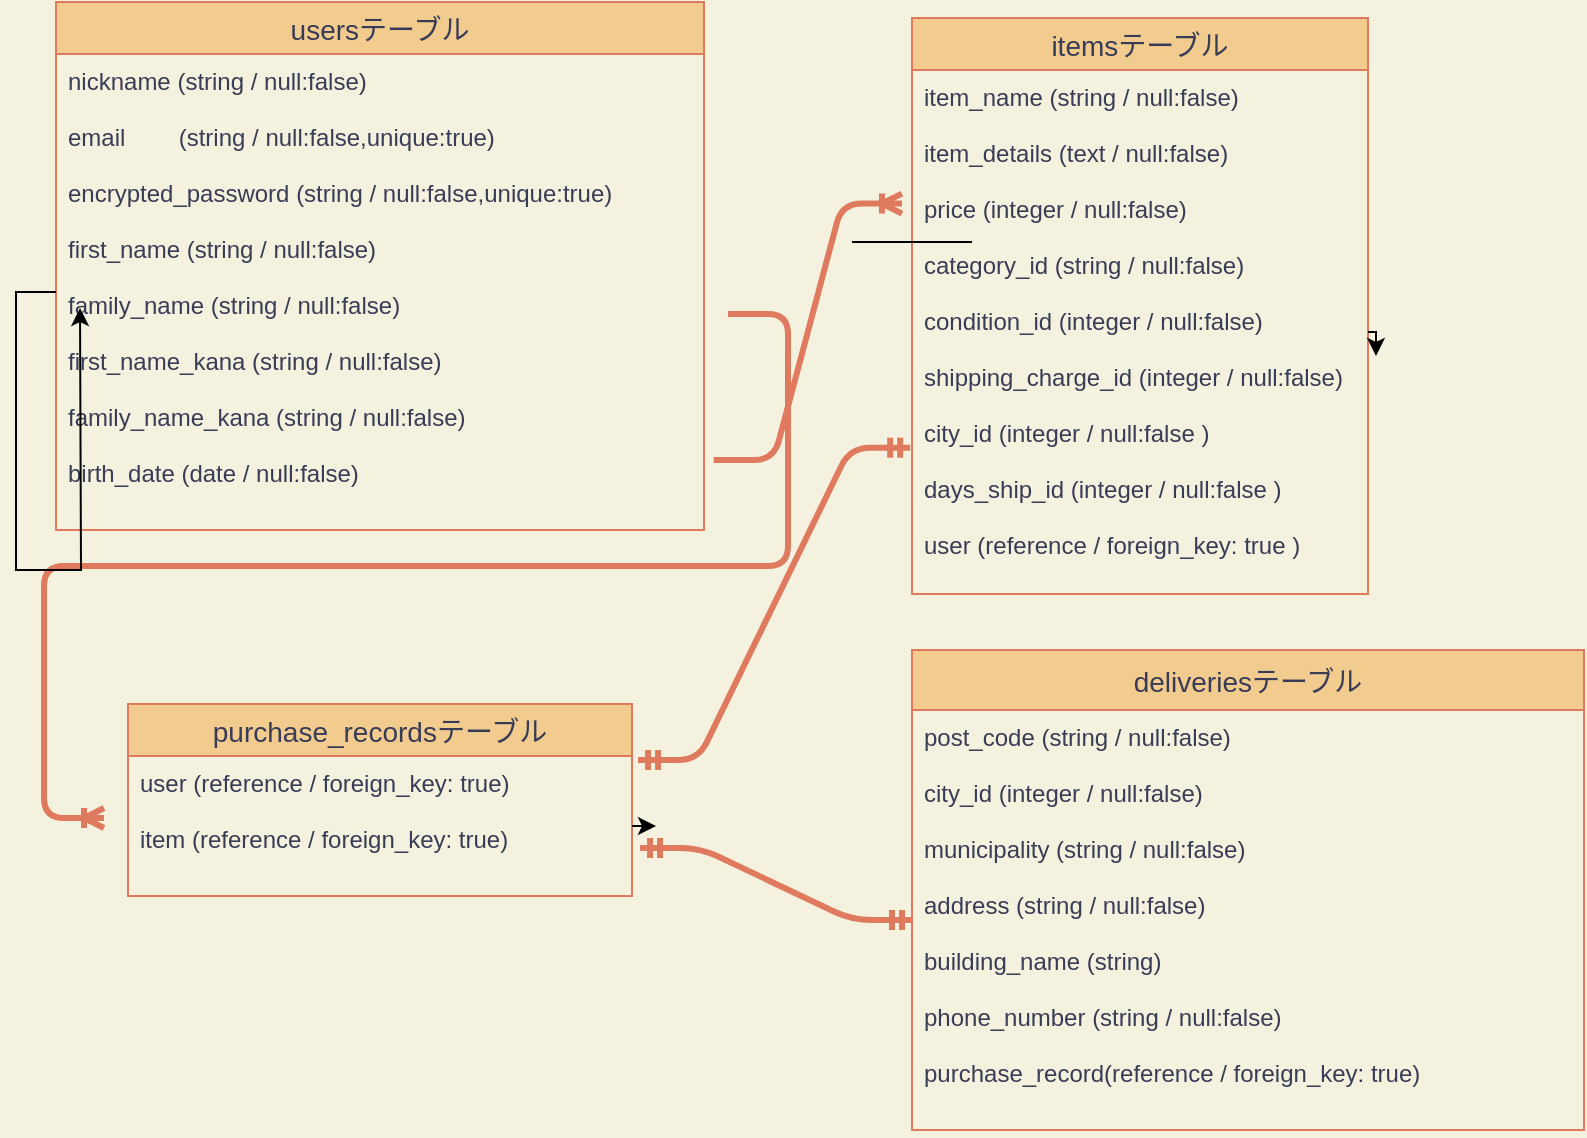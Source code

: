 <mxfile>
    <diagram id="Vfl8BwKdOU-0nrbI-BSE" name="ページ1">
        <mxGraphModel dx="1289" dy="566" grid="1" gridSize="12" guides="1" tooltips="1" connect="1" arrows="1" fold="1" page="0" pageScale="1" pageWidth="827" pageHeight="1169" background="#F4F1DE" math="0" shadow="0">
            <root>
                <mxCell id="0"/>
                <mxCell id="1" parent="0"/>
                <mxCell id="2" value="purchase_recordsテーブル" style="swimlane;fontStyle=0;childLayout=stackLayout;horizontal=1;startSize=26;horizontalStack=0;resizeParent=1;resizeParentMax=0;resizeLast=0;collapsible=1;marginBottom=0;align=center;fontSize=14;fillColor=#F2CC8F;strokeColor=#E07A5F;fontColor=#393C56;" parent="1" vertex="1">
                    <mxGeometry x="48" y="363" width="252" height="96" as="geometry"/>
                </mxCell>
                <mxCell id="3" value="user (reference / foreign_key: true)&#10;&#10;item (reference / foreign_key: true)" style="text;strokeColor=none;fillColor=none;spacingLeft=4;spacingRight=4;overflow=hidden;rotatable=0;points=[[0,0.5],[1,0.5]];portConstraint=eastwest;fontSize=12;fontColor=#393C56;" parent="2" vertex="1">
                    <mxGeometry y="26" width="252" height="70" as="geometry"/>
                </mxCell>
                <mxCell id="10" value="deliveriesテーブル" style="swimlane;fontStyle=0;childLayout=stackLayout;horizontal=1;startSize=30;horizontalStack=0;resizeParent=1;resizeParentMax=0;resizeLast=0;collapsible=1;marginBottom=0;align=center;fontSize=14;fillColor=#F2CC8F;strokeColor=#E07A5F;fontColor=#393C56;" parent="1" vertex="1">
                    <mxGeometry x="440" y="336" width="336" height="240" as="geometry"/>
                </mxCell>
                <mxCell id="12" value="post_code (string / null:false)&#10;&#10;city_id (integer / null:false)&#10;&#10;municipality (string / null:false)&#10;&#10;address (string / null:false)&#10;&#10;building_name (string)&#10;&#10;phone_number (string / null:false)&#10;&#10;purchase_record(reference / foreign_key: true)" style="text;strokeColor=none;fillColor=none;spacingLeft=4;spacingRight=4;overflow=hidden;rotatable=0;points=[[0,0.5],[1,0.5]];portConstraint=eastwest;fontSize=12;fontColor=#393C56;" parent="10" vertex="1">
                    <mxGeometry y="30" width="336" height="210" as="geometry"/>
                </mxCell>
                <mxCell id="14" value="itemsテーブル" style="swimlane;fontStyle=0;childLayout=stackLayout;horizontal=1;startSize=26;horizontalStack=0;resizeParent=1;resizeParentMax=0;resizeLast=0;collapsible=1;marginBottom=0;align=center;fontSize=14;fillColor=#F2CC8F;strokeColor=#E07A5F;fontColor=#393C56;" parent="1" vertex="1">
                    <mxGeometry x="440" y="20" width="228" height="288" as="geometry"/>
                </mxCell>
                <mxCell id="29" style="edgeStyle=orthogonalEdgeStyle;rounded=0;orthogonalLoop=1;jettySize=auto;html=1;exitX=1;exitY=0.5;exitDx=0;exitDy=0;labelBackgroundColor=#F4F1DE;strokeColor=#E07A5F;fontColor=#393C56;" parent="14" source="15" target="15" edge="1">
                    <mxGeometry relative="1" as="geometry"/>
                </mxCell>
                <mxCell id="15" value="item_name (string / null:false)&#10;&#10;item_details (text / null:false)&#10;&#10;price (integer / null:false)&#10;&#10;category_id (string / null:false)&#10;&#10;condition_id (integer / null:false)&#10;&#10;shipping_charge_id (integer / null:false)&#10;&#10;city_id (integer / null:false )&#10;&#10;days_ship_id (integer / null:false )&#10;&#10;user (reference / foreign_key: true )" style="text;strokeColor=none;fillColor=none;spacingLeft=4;spacingRight=4;overflow=hidden;rotatable=0;points=[[0,0.5],[1,0.5]];portConstraint=eastwest;fontSize=12;fontColor=#393C56;" parent="14" vertex="1">
                    <mxGeometry y="26" width="228" height="262" as="geometry"/>
                </mxCell>
                <object label="usersテーブル" id="18">
                    <mxCell style="swimlane;fontStyle=0;childLayout=stackLayout;horizontal=1;startSize=26;horizontalStack=0;resizeParent=1;resizeParentMax=0;resizeLast=0;collapsible=1;marginBottom=0;align=center;fontSize=14;fillColor=#F2CC8F;strokeColor=#E07A5F;fontColor=#393C56;" parent="1" vertex="1">
                        <mxGeometry x="12" y="12" width="324" height="264" as="geometry">
                            <mxRectangle x="110" y="60" width="50" height="26" as="alternateBounds"/>
                        </mxGeometry>
                    </mxCell>
                </object>
                <mxCell id="19" value="nickname (string / null:false)&#10;&#10;email        (string / null:false,unique:true)&#10;&#10;encrypted_password (string / null:false,unique:true)&#10;&#10;first_name (string / null:false)&#10;&#10;family_name (string / null:false)&#10;&#10;first_name_kana (string / null:false)&#10;&#10;family_name_kana (string / null:false)&#10;&#10;birth_date (date / null:false)&#10;&#10;" style="text;strokeColor=none;fillColor=none;spacingLeft=4;spacingRight=4;overflow=hidden;rotatable=0;points=[[0,0.5],[1,0.5]];portConstraint=eastwest;fontSize=12;fontColor=#393C56;" parent="18" vertex="1">
                    <mxGeometry y="26" width="324" height="238" as="geometry"/>
                </mxCell>
                <mxCell id="43" value="" style="line;strokeWidth=1;rotatable=0;dashed=0;labelPosition=right;align=left;verticalAlign=middle;spacingTop=0;spacingLeft=6;points=[];portConstraint=eastwest;" parent="1" vertex="1">
                    <mxGeometry x="410" y="127" width="60" height="10" as="geometry"/>
                </mxCell>
                <mxCell id="50" value="" style="edgeStyle=entityRelationEdgeStyle;fontSize=12;html=1;endArrow=ERmandOne;startArrow=ERmandOne;strokeColor=#E07A5F;strokeWidth=3;fillColor=#F2CC8F;entryX=-0.004;entryY=0.721;entryDx=0;entryDy=0;entryPerimeter=0;exitX=1.012;exitY=0.029;exitDx=0;exitDy=0;exitPerimeter=0;" parent="1" target="15" edge="1" source="3">
                    <mxGeometry width="100" height="100" relative="1" as="geometry">
                        <mxPoint x="288" y="466" as="sourcePoint"/>
                        <mxPoint x="372" y="348" as="targetPoint"/>
                    </mxGeometry>
                </mxCell>
                <mxCell id="52" value="" style="edgeStyle=entityRelationEdgeStyle;fontSize=12;html=1;endArrow=ERoneToMany;strokeColor=#E07A5F;strokeWidth=3;fillColor=#F2CC8F;entryX=-0.022;entryY=0.255;entryDx=0;entryDy=0;entryPerimeter=0;exitX=1.015;exitY=0.853;exitDx=0;exitDy=0;exitPerimeter=0;" parent="1" source="19" target="15" edge="1">
                    <mxGeometry width="100" height="100" relative="1" as="geometry">
                        <mxPoint x="372" y="199" as="sourcePoint"/>
                        <mxPoint x="432" y="100" as="targetPoint"/>
                    </mxGeometry>
                </mxCell>
                <mxCell id="55" value="" style="edgeStyle=entityRelationEdgeStyle;fontSize=12;html=1;endArrow=ERmandOne;startArrow=ERmandOne;strokeColor=#E07A5F;strokeWidth=3;fillColor=#F2CC8F;entryX=0;entryY=0.5;entryDx=0;entryDy=0;exitX=1.016;exitY=0.657;exitDx=0;exitDy=0;exitPerimeter=0;" parent="1" target="12" edge="1" source="3">
                    <mxGeometry width="100" height="100" relative="1" as="geometry">
                        <mxPoint x="288" y="505" as="sourcePoint"/>
                        <mxPoint x="440.004" y="250.004" as="targetPoint"/>
                    </mxGeometry>
                </mxCell>
                <mxCell id="56" value="" style="edgeStyle=entityRelationEdgeStyle;fontSize=12;html=1;endArrow=ERoneToMany;strokeColor=#E07A5F;strokeWidth=3;fillColor=#F2CC8F;" parent="1" edge="1">
                    <mxGeometry width="100" height="100" relative="1" as="geometry">
                        <mxPoint x="348" y="168" as="sourcePoint"/>
                        <mxPoint x="36" y="420" as="targetPoint"/>
                    </mxGeometry>
                </mxCell>
                <mxCell id="58" style="edgeStyle=orthogonalEdgeStyle;rounded=0;orthogonalLoop=1;jettySize=auto;html=1;" edge="1" parent="1" source="19">
                    <mxGeometry relative="1" as="geometry">
                        <mxPoint x="24" y="165" as="targetPoint"/>
                    </mxGeometry>
                </mxCell>
                <mxCell id="59" style="edgeStyle=orthogonalEdgeStyle;rounded=0;orthogonalLoop=1;jettySize=auto;html=1;exitX=1;exitY=0.5;exitDx=0;exitDy=0;" edge="1" parent="1" source="3">
                    <mxGeometry relative="1" as="geometry">
                        <mxPoint x="312" y="424" as="targetPoint"/>
                    </mxGeometry>
                </mxCell>
                <mxCell id="60" style="edgeStyle=orthogonalEdgeStyle;rounded=0;orthogonalLoop=1;jettySize=auto;html=1;exitX=1;exitY=0.5;exitDx=0;exitDy=0;" edge="1" parent="1" source="15">
                    <mxGeometry relative="1" as="geometry">
                        <mxPoint x="672" y="189" as="targetPoint"/>
                    </mxGeometry>
                </mxCell>
            </root>
        </mxGraphModel>
    </diagram>
</mxfile>